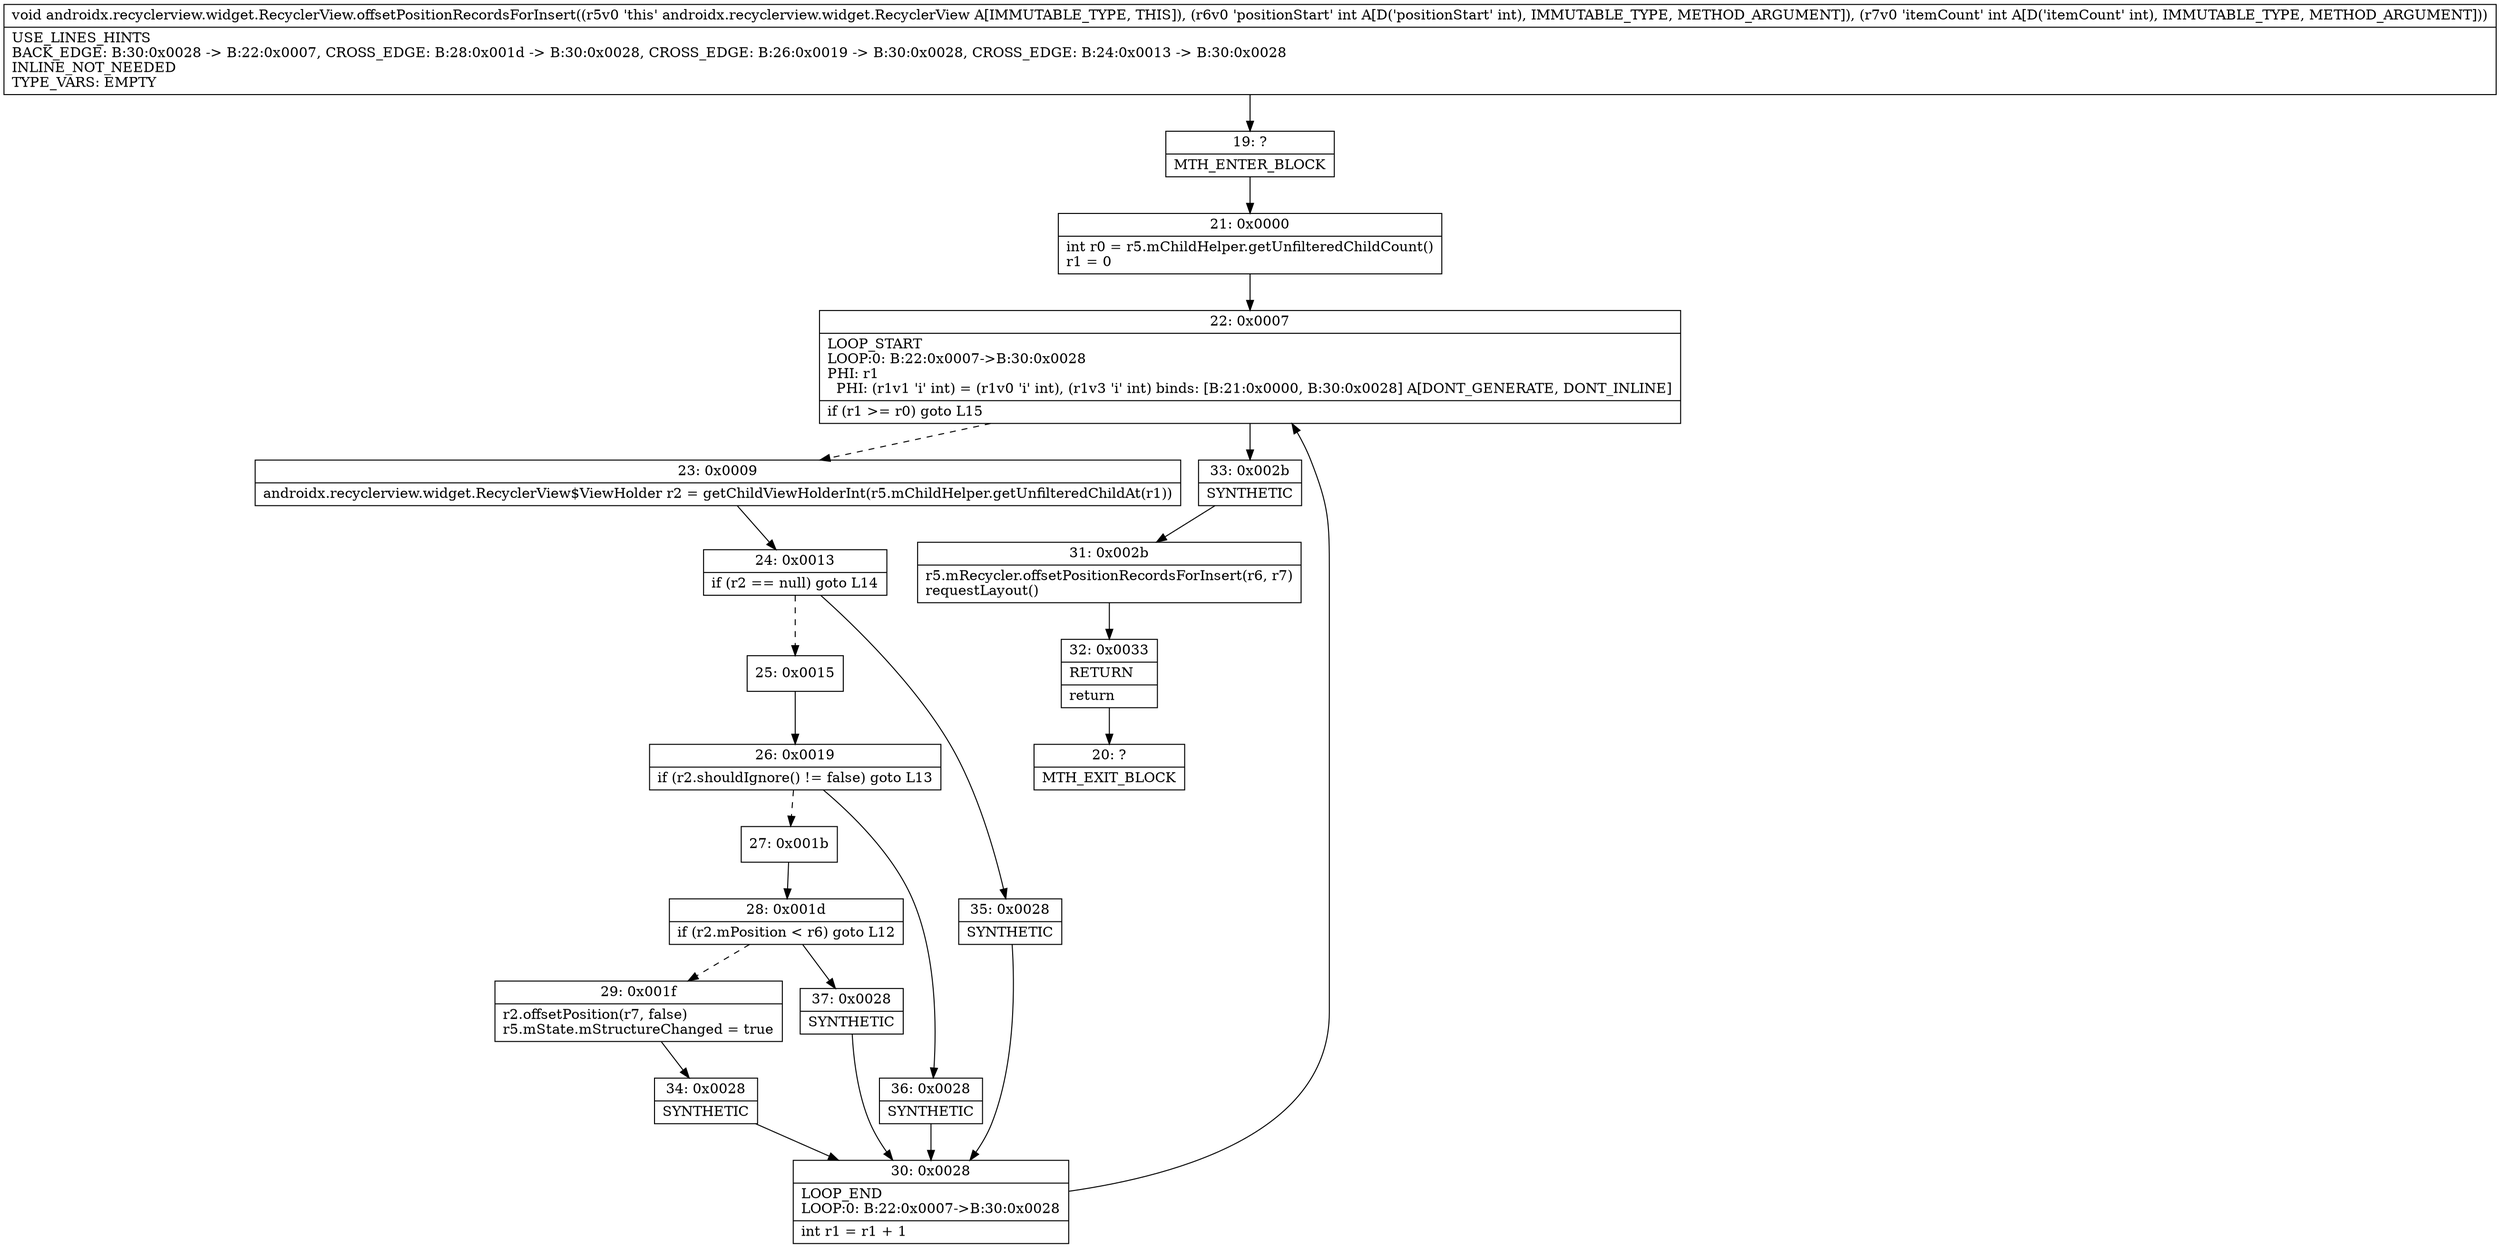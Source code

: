 digraph "CFG forandroidx.recyclerview.widget.RecyclerView.offsetPositionRecordsForInsert(II)V" {
Node_19 [shape=record,label="{19\:\ ?|MTH_ENTER_BLOCK\l}"];
Node_21 [shape=record,label="{21\:\ 0x0000|int r0 = r5.mChildHelper.getUnfilteredChildCount()\lr1 = 0\l}"];
Node_22 [shape=record,label="{22\:\ 0x0007|LOOP_START\lLOOP:0: B:22:0x0007\-\>B:30:0x0028\lPHI: r1 \l  PHI: (r1v1 'i' int) = (r1v0 'i' int), (r1v3 'i' int) binds: [B:21:0x0000, B:30:0x0028] A[DONT_GENERATE, DONT_INLINE]\l|if (r1 \>= r0) goto L15\l}"];
Node_23 [shape=record,label="{23\:\ 0x0009|androidx.recyclerview.widget.RecyclerView$ViewHolder r2 = getChildViewHolderInt(r5.mChildHelper.getUnfilteredChildAt(r1))\l}"];
Node_24 [shape=record,label="{24\:\ 0x0013|if (r2 == null) goto L14\l}"];
Node_25 [shape=record,label="{25\:\ 0x0015}"];
Node_26 [shape=record,label="{26\:\ 0x0019|if (r2.shouldIgnore() != false) goto L13\l}"];
Node_27 [shape=record,label="{27\:\ 0x001b}"];
Node_28 [shape=record,label="{28\:\ 0x001d|if (r2.mPosition \< r6) goto L12\l}"];
Node_29 [shape=record,label="{29\:\ 0x001f|r2.offsetPosition(r7, false)\lr5.mState.mStructureChanged = true\l}"];
Node_34 [shape=record,label="{34\:\ 0x0028|SYNTHETIC\l}"];
Node_30 [shape=record,label="{30\:\ 0x0028|LOOP_END\lLOOP:0: B:22:0x0007\-\>B:30:0x0028\l|int r1 = r1 + 1\l}"];
Node_37 [shape=record,label="{37\:\ 0x0028|SYNTHETIC\l}"];
Node_36 [shape=record,label="{36\:\ 0x0028|SYNTHETIC\l}"];
Node_35 [shape=record,label="{35\:\ 0x0028|SYNTHETIC\l}"];
Node_33 [shape=record,label="{33\:\ 0x002b|SYNTHETIC\l}"];
Node_31 [shape=record,label="{31\:\ 0x002b|r5.mRecycler.offsetPositionRecordsForInsert(r6, r7)\lrequestLayout()\l}"];
Node_32 [shape=record,label="{32\:\ 0x0033|RETURN\l|return\l}"];
Node_20 [shape=record,label="{20\:\ ?|MTH_EXIT_BLOCK\l}"];
MethodNode[shape=record,label="{void androidx.recyclerview.widget.RecyclerView.offsetPositionRecordsForInsert((r5v0 'this' androidx.recyclerview.widget.RecyclerView A[IMMUTABLE_TYPE, THIS]), (r6v0 'positionStart' int A[D('positionStart' int), IMMUTABLE_TYPE, METHOD_ARGUMENT]), (r7v0 'itemCount' int A[D('itemCount' int), IMMUTABLE_TYPE, METHOD_ARGUMENT]))  | USE_LINES_HINTS\lBACK_EDGE: B:30:0x0028 \-\> B:22:0x0007, CROSS_EDGE: B:28:0x001d \-\> B:30:0x0028, CROSS_EDGE: B:26:0x0019 \-\> B:30:0x0028, CROSS_EDGE: B:24:0x0013 \-\> B:30:0x0028\lINLINE_NOT_NEEDED\lTYPE_VARS: EMPTY\l}"];
MethodNode -> Node_19;Node_19 -> Node_21;
Node_21 -> Node_22;
Node_22 -> Node_23[style=dashed];
Node_22 -> Node_33;
Node_23 -> Node_24;
Node_24 -> Node_25[style=dashed];
Node_24 -> Node_35;
Node_25 -> Node_26;
Node_26 -> Node_27[style=dashed];
Node_26 -> Node_36;
Node_27 -> Node_28;
Node_28 -> Node_29[style=dashed];
Node_28 -> Node_37;
Node_29 -> Node_34;
Node_34 -> Node_30;
Node_30 -> Node_22;
Node_37 -> Node_30;
Node_36 -> Node_30;
Node_35 -> Node_30;
Node_33 -> Node_31;
Node_31 -> Node_32;
Node_32 -> Node_20;
}

